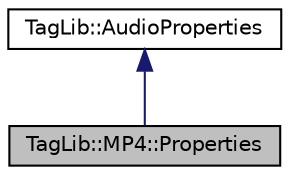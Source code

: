 digraph "TagLib::MP4::Properties"
{
  edge [fontname="Helvetica",fontsize="10",labelfontname="Helvetica",labelfontsize="10"];
  node [fontname="Helvetica",fontsize="10",shape=record];
  Node1 [label="TagLib::MP4::Properties",height=0.2,width=0.4,color="black", fillcolor="grey75", style="filled" fontcolor="black"];
  Node2 -> Node1 [dir="back",color="midnightblue",fontsize="10",style="solid",fontname="Helvetica"];
  Node2 [label="TagLib::AudioProperties",height=0.2,width=0.4,color="black", fillcolor="white", style="filled",URL="$class_tag_lib_1_1_audio_properties.html",tooltip="A simple, abstract interface to common audio properties. "];
}
